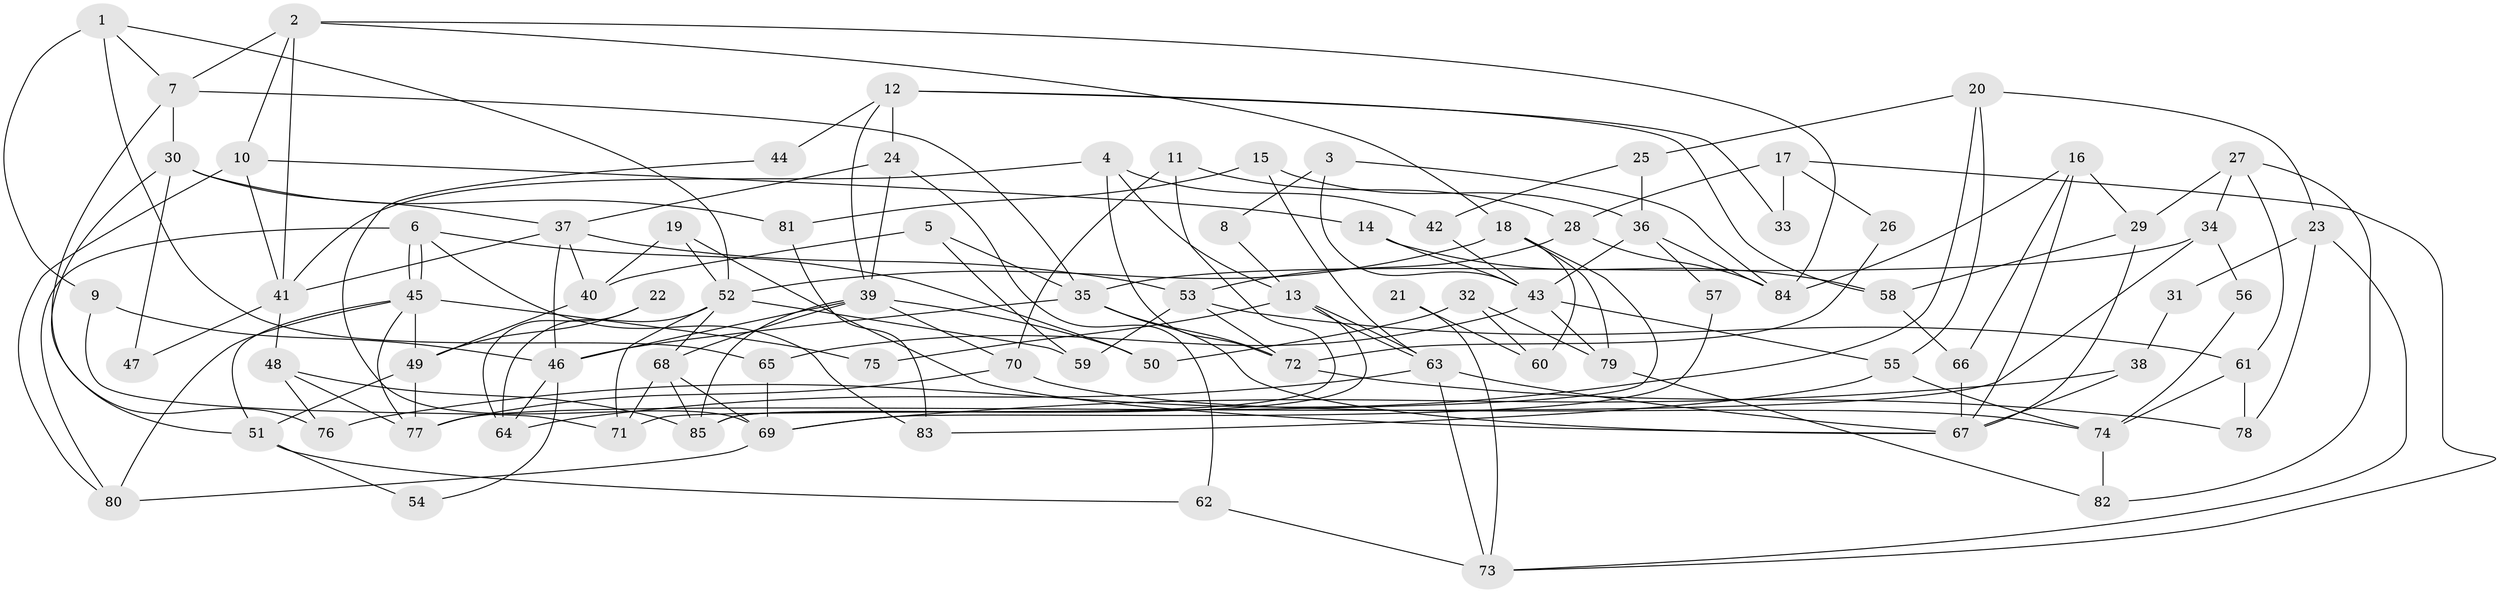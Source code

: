 // Generated by graph-tools (version 1.1) at 2025/26/03/09/25 03:26:15]
// undirected, 85 vertices, 170 edges
graph export_dot {
graph [start="1"]
  node [color=gray90,style=filled];
  1;
  2;
  3;
  4;
  5;
  6;
  7;
  8;
  9;
  10;
  11;
  12;
  13;
  14;
  15;
  16;
  17;
  18;
  19;
  20;
  21;
  22;
  23;
  24;
  25;
  26;
  27;
  28;
  29;
  30;
  31;
  32;
  33;
  34;
  35;
  36;
  37;
  38;
  39;
  40;
  41;
  42;
  43;
  44;
  45;
  46;
  47;
  48;
  49;
  50;
  51;
  52;
  53;
  54;
  55;
  56;
  57;
  58;
  59;
  60;
  61;
  62;
  63;
  64;
  65;
  66;
  67;
  68;
  69;
  70;
  71;
  72;
  73;
  74;
  75;
  76;
  77;
  78;
  79;
  80;
  81;
  82;
  83;
  84;
  85;
  1 -- 65;
  1 -- 52;
  1 -- 7;
  1 -- 9;
  2 -- 10;
  2 -- 41;
  2 -- 7;
  2 -- 18;
  2 -- 84;
  3 -- 84;
  3 -- 43;
  3 -- 8;
  4 -- 13;
  4 -- 42;
  4 -- 41;
  4 -- 72;
  5 -- 35;
  5 -- 59;
  5 -- 40;
  6 -- 80;
  6 -- 45;
  6 -- 45;
  6 -- 50;
  6 -- 83;
  7 -- 30;
  7 -- 35;
  7 -- 76;
  8 -- 13;
  9 -- 46;
  9 -- 71;
  10 -- 14;
  10 -- 41;
  10 -- 80;
  11 -- 28;
  11 -- 85;
  11 -- 70;
  12 -- 39;
  12 -- 24;
  12 -- 33;
  12 -- 44;
  12 -- 58;
  13 -- 85;
  13 -- 63;
  13 -- 63;
  13 -- 75;
  14 -- 58;
  14 -- 43;
  15 -- 63;
  15 -- 81;
  15 -- 36;
  16 -- 67;
  16 -- 29;
  16 -- 66;
  16 -- 84;
  17 -- 73;
  17 -- 28;
  17 -- 26;
  17 -- 33;
  18 -- 52;
  18 -- 60;
  18 -- 71;
  18 -- 79;
  19 -- 40;
  19 -- 52;
  19 -- 67;
  20 -- 23;
  20 -- 76;
  20 -- 25;
  20 -- 55;
  21 -- 60;
  21 -- 73;
  22 -- 64;
  22 -- 49;
  23 -- 78;
  23 -- 73;
  23 -- 31;
  24 -- 39;
  24 -- 37;
  24 -- 62;
  25 -- 36;
  25 -- 42;
  26 -- 72;
  27 -- 61;
  27 -- 34;
  27 -- 29;
  27 -- 82;
  28 -- 84;
  28 -- 53;
  29 -- 58;
  29 -- 67;
  30 -- 37;
  30 -- 47;
  30 -- 51;
  30 -- 81;
  31 -- 38;
  32 -- 79;
  32 -- 50;
  32 -- 60;
  34 -- 77;
  34 -- 35;
  34 -- 56;
  35 -- 67;
  35 -- 46;
  35 -- 72;
  36 -- 84;
  36 -- 43;
  36 -- 57;
  37 -- 46;
  37 -- 40;
  37 -- 41;
  37 -- 53;
  38 -- 67;
  38 -- 69;
  39 -- 70;
  39 -- 46;
  39 -- 50;
  39 -- 68;
  39 -- 85;
  40 -- 49;
  41 -- 47;
  41 -- 48;
  42 -- 43;
  43 -- 79;
  43 -- 55;
  43 -- 65;
  44 -- 69;
  45 -- 51;
  45 -- 49;
  45 -- 75;
  45 -- 77;
  45 -- 80;
  46 -- 64;
  46 -- 54;
  48 -- 85;
  48 -- 76;
  48 -- 77;
  49 -- 77;
  49 -- 51;
  51 -- 54;
  51 -- 62;
  52 -- 68;
  52 -- 71;
  52 -- 59;
  52 -- 64;
  53 -- 72;
  53 -- 59;
  53 -- 61;
  55 -- 74;
  55 -- 83;
  56 -- 74;
  57 -- 69;
  58 -- 66;
  61 -- 74;
  61 -- 78;
  62 -- 73;
  63 -- 67;
  63 -- 64;
  63 -- 73;
  65 -- 69;
  66 -- 67;
  68 -- 71;
  68 -- 69;
  68 -- 85;
  69 -- 80;
  70 -- 77;
  70 -- 74;
  72 -- 78;
  74 -- 82;
  79 -- 82;
  81 -- 83;
}
